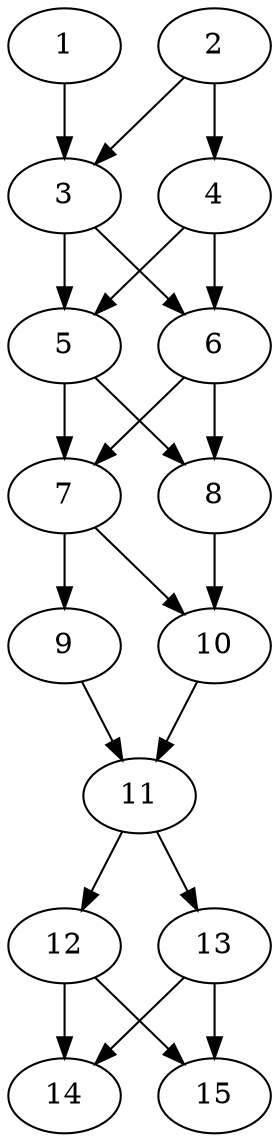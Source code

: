 // DAG automatically generated by daggen at Thu Oct  3 13:59:27 2019
// ./daggen --dot -n 15 --ccr 0.4 --fat 0.3 --regular 0.9 --density 0.9 --mindata 5242880 --maxdata 52428800 
digraph G {
  1 [size="78453760", alpha="0.17", expect_size="31381504"] 
  1 -> 3 [size ="31381504"]
  2 [size="22410240", alpha="0.04", expect_size="8964096"] 
  2 -> 3 [size ="8964096"]
  2 -> 4 [size ="8964096"]
  3 [size="24299520", alpha="0.03", expect_size="9719808"] 
  3 -> 5 [size ="9719808"]
  3 -> 6 [size ="9719808"]
  4 [size="27696640", alpha="0.08", expect_size="11078656"] 
  4 -> 5 [size ="11078656"]
  4 -> 6 [size ="11078656"]
  5 [size="73118720", alpha="0.09", expect_size="29247488"] 
  5 -> 7 [size ="29247488"]
  5 -> 8 [size ="29247488"]
  6 [size="66017280", alpha="0.11", expect_size="26406912"] 
  6 -> 7 [size ="26406912"]
  6 -> 8 [size ="26406912"]
  7 [size="93460480", alpha="0.03", expect_size="37384192"] 
  7 -> 9 [size ="37384192"]
  7 -> 10 [size ="37384192"]
  8 [size="109841920", alpha="0.14", expect_size="43936768"] 
  8 -> 10 [size ="43936768"]
  9 [size="105290240", alpha="0.06", expect_size="42116096"] 
  9 -> 11 [size ="42116096"]
  10 [size="103818240", alpha="0.18", expect_size="41527296"] 
  10 -> 11 [size ="41527296"]
  11 [size="86471680", alpha="0.02", expect_size="34588672"] 
  11 -> 12 [size ="34588672"]
  11 -> 13 [size ="34588672"]
  12 [size="67166720", alpha="0.09", expect_size="26866688"] 
  12 -> 14 [size ="26866688"]
  12 -> 15 [size ="26866688"]
  13 [size="92541440", alpha="0.02", expect_size="37016576"] 
  13 -> 14 [size ="37016576"]
  13 -> 15 [size ="37016576"]
  14 [size="109043200", alpha="0.19", expect_size="43617280"] 
  15 [size="36305920", alpha="0.16", expect_size="14522368"] 
}
